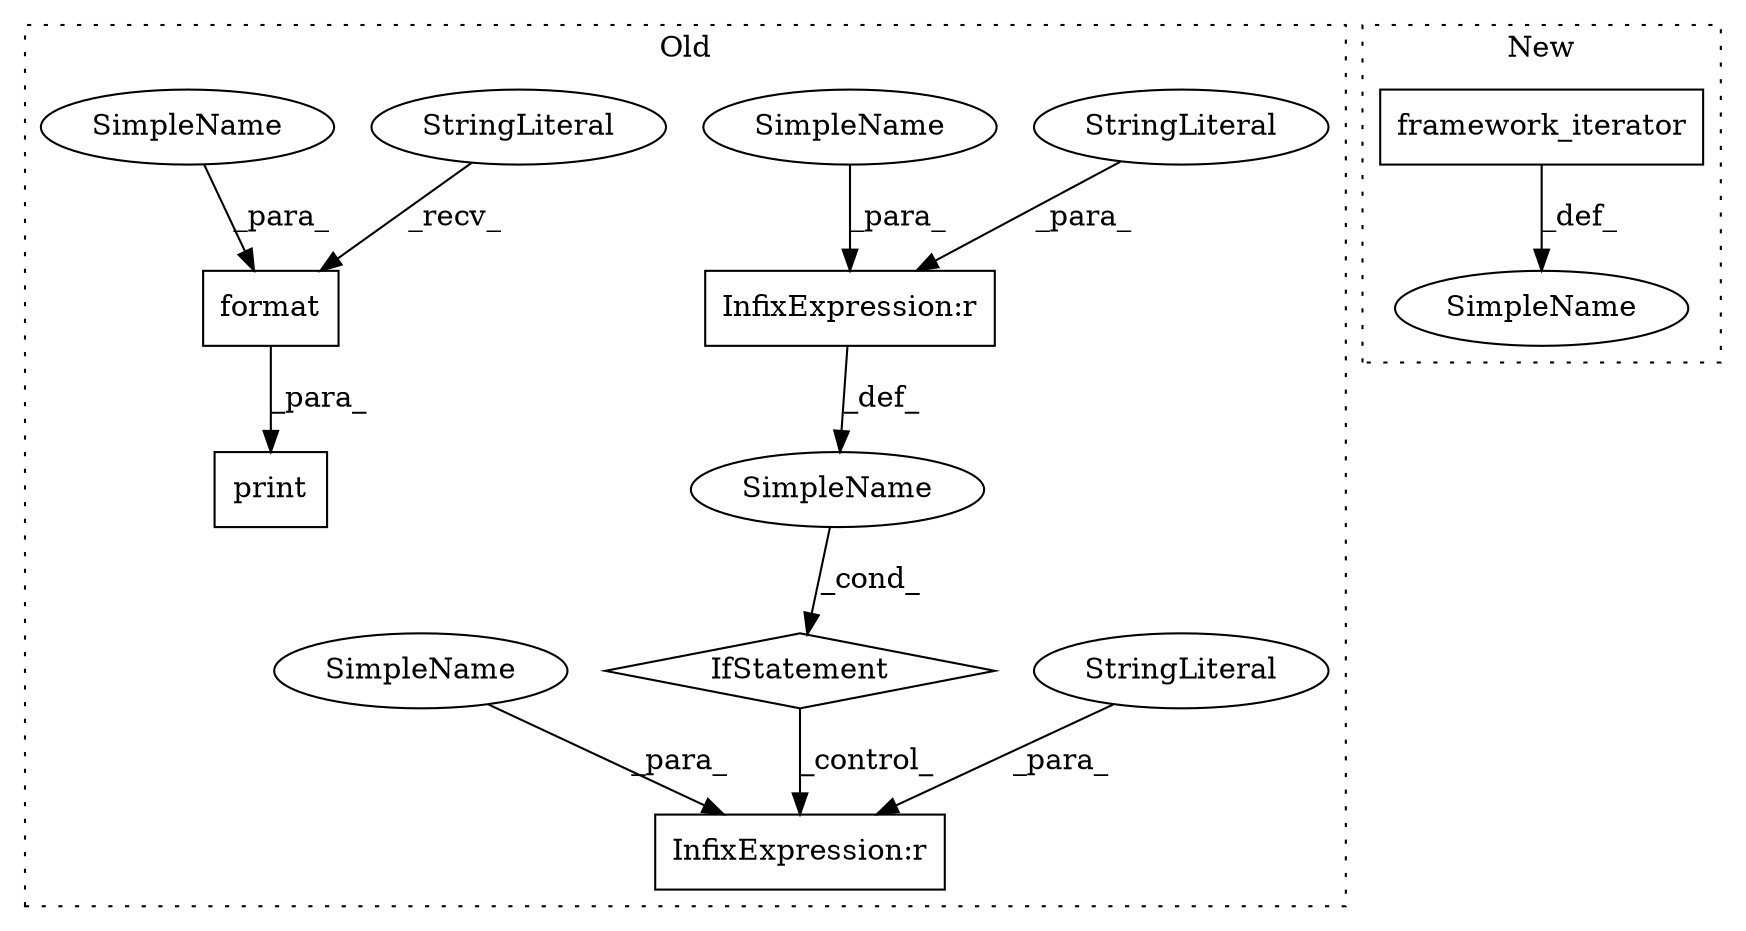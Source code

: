 digraph G {
subgraph cluster0 {
1 [label="print" a="32" s="633,664" l="6,1" shape="box"];
3 [label="format" a="32" s="654,663" l="7,1" shape="box"];
4 [label="StringLiteral" a="45" s="639" l="14" shape="ellipse"];
6 [label="InfixExpression:r" a="27" s="790" l="4" shape="box"];
7 [label="StringLiteral" a="45" s="794" l="7" shape="ellipse"];
8 [label="InfixExpression:r" a="27" s="679" l="4" shape="box"];
9 [label="StringLiteral" a="45" s="683" l="7" shape="ellipse"];
10 [label="SimpleName" a="42" s="" l="" shape="ellipse"];
11 [label="IfStatement" a="25" s="673,690" l="4,2" shape="diamond"];
12 [label="SimpleName" a="42" s="677" l="2" shape="ellipse"];
13 [label="SimpleName" a="42" s="788" l="2" shape="ellipse"];
14 [label="SimpleName" a="42" s="661" l="2" shape="ellipse"];
label = "Old";
style="dotted";
}
subgraph cluster1 {
2 [label="framework_iterator" a="32" s="639,691" l="19,1" shape="box"];
5 [label="SimpleName" a="42" s="635" l="1" shape="ellipse"];
label = "New";
style="dotted";
}
2 -> 5 [label="_def_"];
3 -> 1 [label="_para_"];
4 -> 3 [label="_recv_"];
7 -> 6 [label="_para_"];
8 -> 10 [label="_def_"];
9 -> 8 [label="_para_"];
10 -> 11 [label="_cond_"];
11 -> 6 [label="_control_"];
12 -> 8 [label="_para_"];
13 -> 6 [label="_para_"];
14 -> 3 [label="_para_"];
}